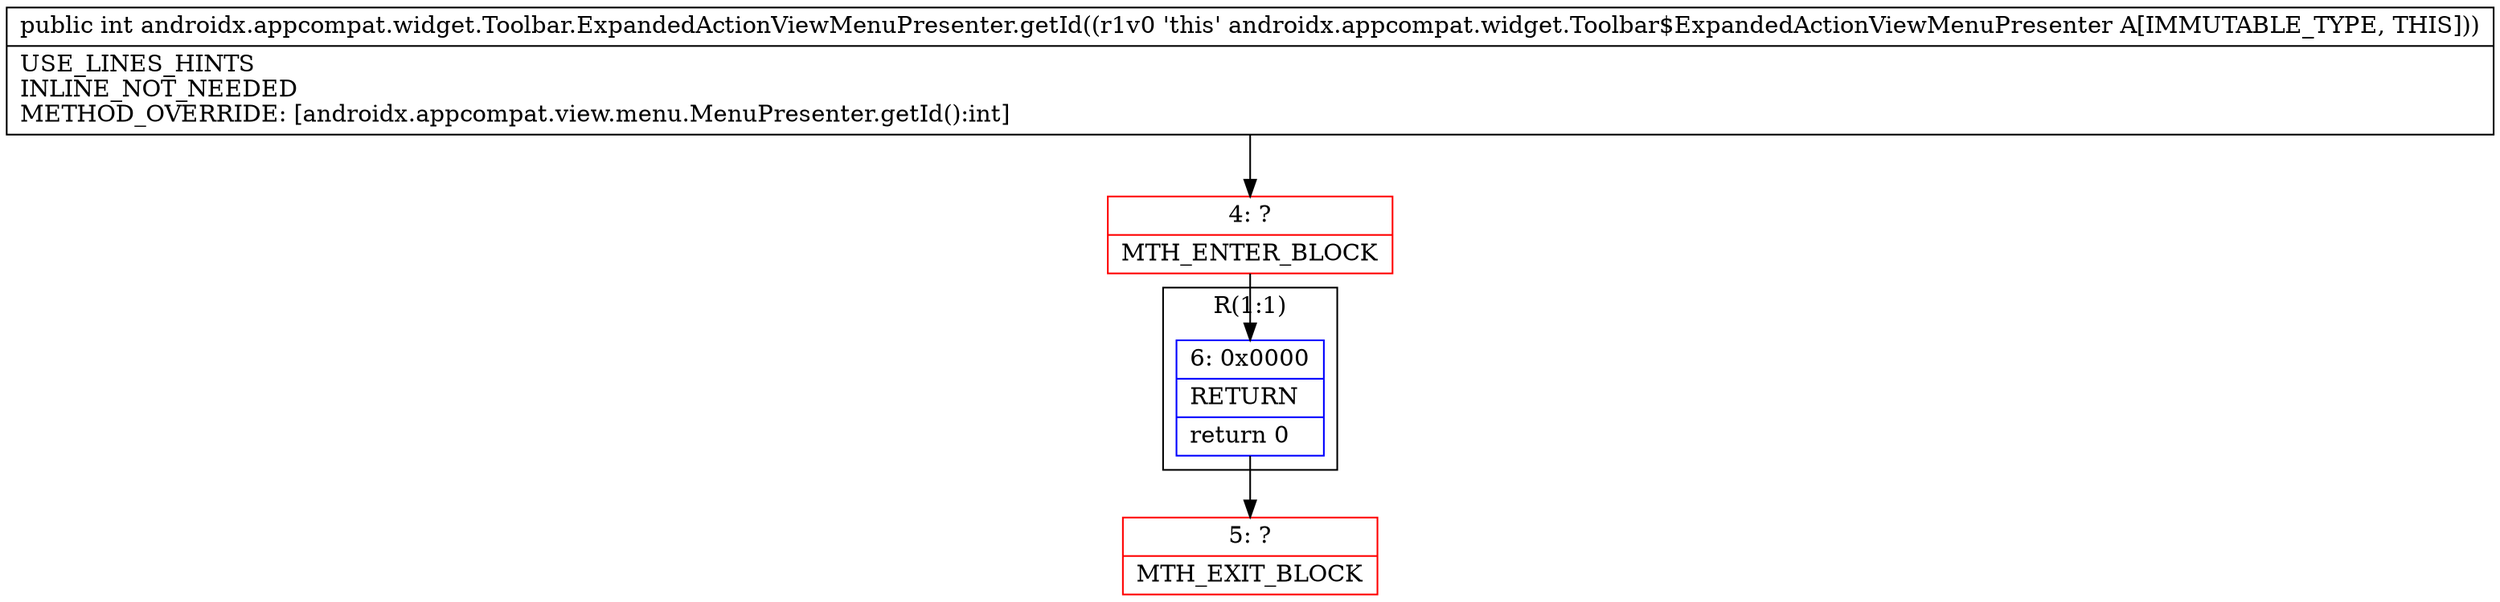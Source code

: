 digraph "CFG forandroidx.appcompat.widget.Toolbar.ExpandedActionViewMenuPresenter.getId()I" {
subgraph cluster_Region_1752448199 {
label = "R(1:1)";
node [shape=record,color=blue];
Node_6 [shape=record,label="{6\:\ 0x0000|RETURN\l|return 0\l}"];
}
Node_4 [shape=record,color=red,label="{4\:\ ?|MTH_ENTER_BLOCK\l}"];
Node_5 [shape=record,color=red,label="{5\:\ ?|MTH_EXIT_BLOCK\l}"];
MethodNode[shape=record,label="{public int androidx.appcompat.widget.Toolbar.ExpandedActionViewMenuPresenter.getId((r1v0 'this' androidx.appcompat.widget.Toolbar$ExpandedActionViewMenuPresenter A[IMMUTABLE_TYPE, THIS]))  | USE_LINES_HINTS\lINLINE_NOT_NEEDED\lMETHOD_OVERRIDE: [androidx.appcompat.view.menu.MenuPresenter.getId():int]\l}"];
MethodNode -> Node_4;Node_6 -> Node_5;
Node_4 -> Node_6;
}

